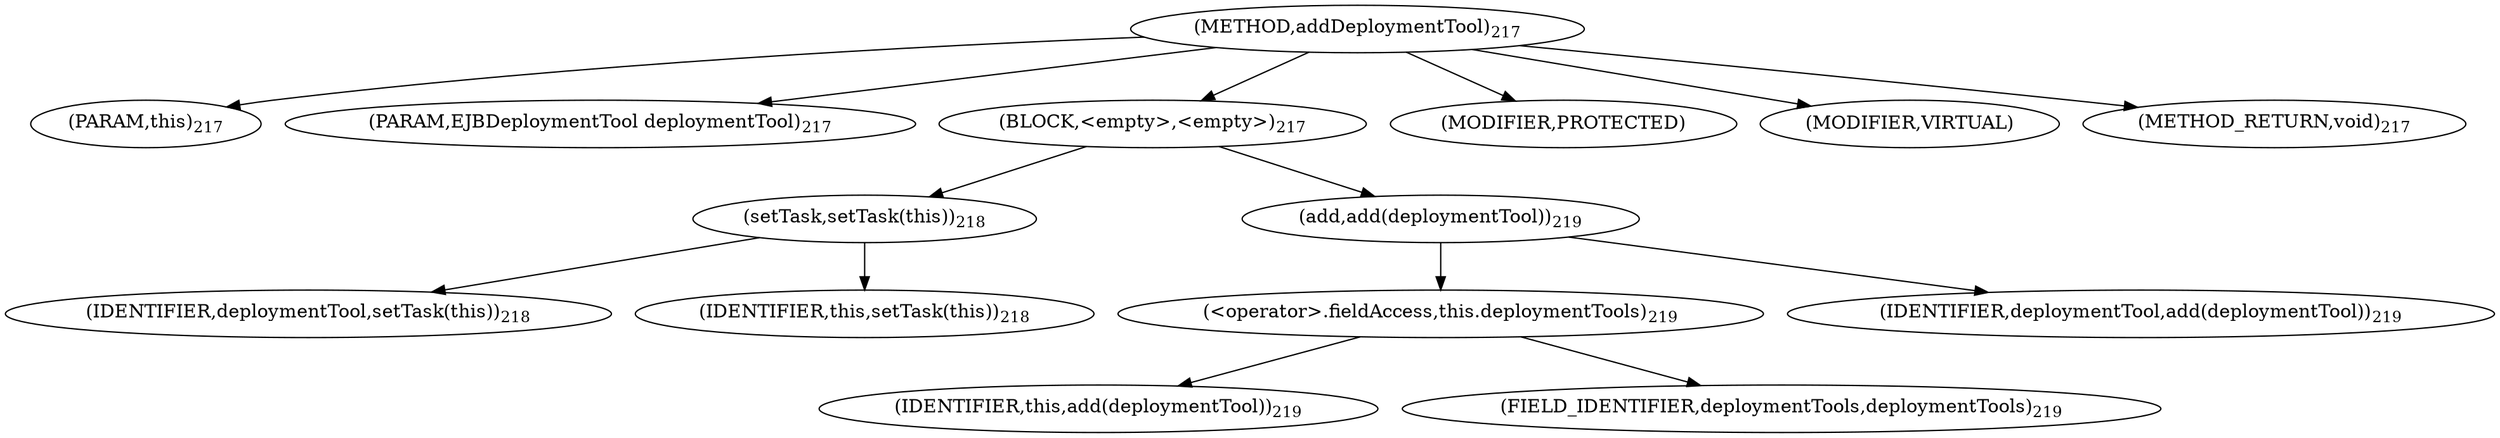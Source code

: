 digraph "addDeploymentTool" {  
"277" [label = <(METHOD,addDeploymentTool)<SUB>217</SUB>> ]
"26" [label = <(PARAM,this)<SUB>217</SUB>> ]
"278" [label = <(PARAM,EJBDeploymentTool deploymentTool)<SUB>217</SUB>> ]
"279" [label = <(BLOCK,&lt;empty&gt;,&lt;empty&gt;)<SUB>217</SUB>> ]
"280" [label = <(setTask,setTask(this))<SUB>218</SUB>> ]
"281" [label = <(IDENTIFIER,deploymentTool,setTask(this))<SUB>218</SUB>> ]
"25" [label = <(IDENTIFIER,this,setTask(this))<SUB>218</SUB>> ]
"282" [label = <(add,add(deploymentTool))<SUB>219</SUB>> ]
"283" [label = <(&lt;operator&gt;.fieldAccess,this.deploymentTools)<SUB>219</SUB>> ]
"284" [label = <(IDENTIFIER,this,add(deploymentTool))<SUB>219</SUB>> ]
"285" [label = <(FIELD_IDENTIFIER,deploymentTools,deploymentTools)<SUB>219</SUB>> ]
"286" [label = <(IDENTIFIER,deploymentTool,add(deploymentTool))<SUB>219</SUB>> ]
"287" [label = <(MODIFIER,PROTECTED)> ]
"288" [label = <(MODIFIER,VIRTUAL)> ]
"289" [label = <(METHOD_RETURN,void)<SUB>217</SUB>> ]
  "277" -> "26" 
  "277" -> "278" 
  "277" -> "279" 
  "277" -> "287" 
  "277" -> "288" 
  "277" -> "289" 
  "279" -> "280" 
  "279" -> "282" 
  "280" -> "281" 
  "280" -> "25" 
  "282" -> "283" 
  "282" -> "286" 
  "283" -> "284" 
  "283" -> "285" 
}

